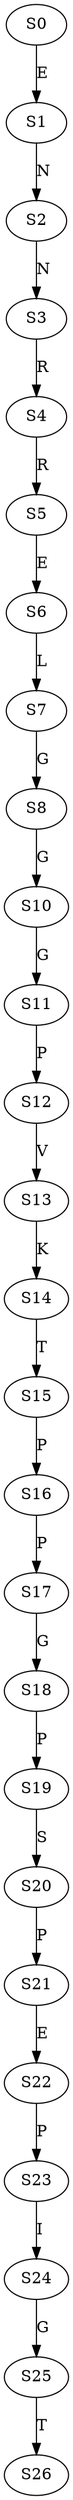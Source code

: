 strict digraph  {
	S0 -> S1 [ label = E ];
	S1 -> S2 [ label = N ];
	S2 -> S3 [ label = N ];
	S3 -> S4 [ label = R ];
	S4 -> S5 [ label = R ];
	S5 -> S6 [ label = E ];
	S6 -> S7 [ label = L ];
	S7 -> S8 [ label = G ];
	S8 -> S10 [ label = G ];
	S10 -> S11 [ label = G ];
	S11 -> S12 [ label = P ];
	S12 -> S13 [ label = V ];
	S13 -> S14 [ label = K ];
	S14 -> S15 [ label = T ];
	S15 -> S16 [ label = P ];
	S16 -> S17 [ label = P ];
	S17 -> S18 [ label = G ];
	S18 -> S19 [ label = P ];
	S19 -> S20 [ label = S ];
	S20 -> S21 [ label = P ];
	S21 -> S22 [ label = E ];
	S22 -> S23 [ label = P ];
	S23 -> S24 [ label = I ];
	S24 -> S25 [ label = G ];
	S25 -> S26 [ label = T ];
}
